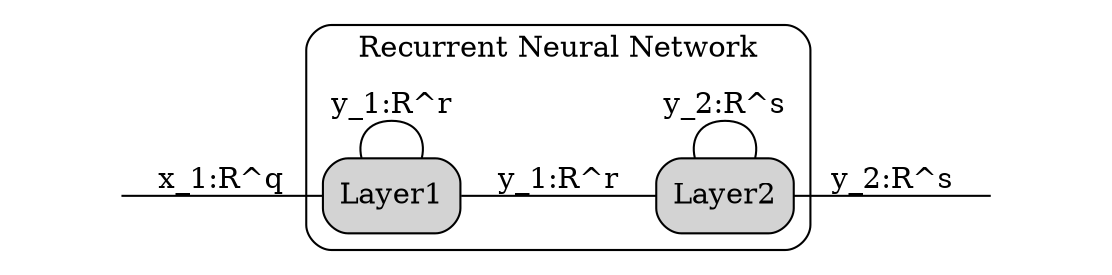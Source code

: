 digraph ex_4 {
    graph [rankdir=LR];
    // グラフ名はcluster_で始める
    subgraph cluster_0 {
        label = "Recurrent Neural Network";
        style= "rounded";
        
        Layer1 [shape="box", style="rounded,filled"];
        Layer2 [shape="box", style="rounded,filled"];
        
        Layer1 -> Layer2  [label="y_1:R^r", lblstyle="auto", arrowhead=none];
        Layer1 -> Layer1 [label="y_1:R^r", lblstyle="auto", arrowhead=none];
        Layer2 -> Layer2 [label="y_2:R^s", lblstyle="auto", arrowhead=none];
        
    };

    // node
    start [label="", shape=none];
    end [label="", shape=none];   

    // edge
    start -> Layer1 [label="x_1:R^q", lblstyle="auto", arrowhead=none];
    Layer2 -> end [label="y_2:R^s", lblstyle="auto", arrowhead=none];
}